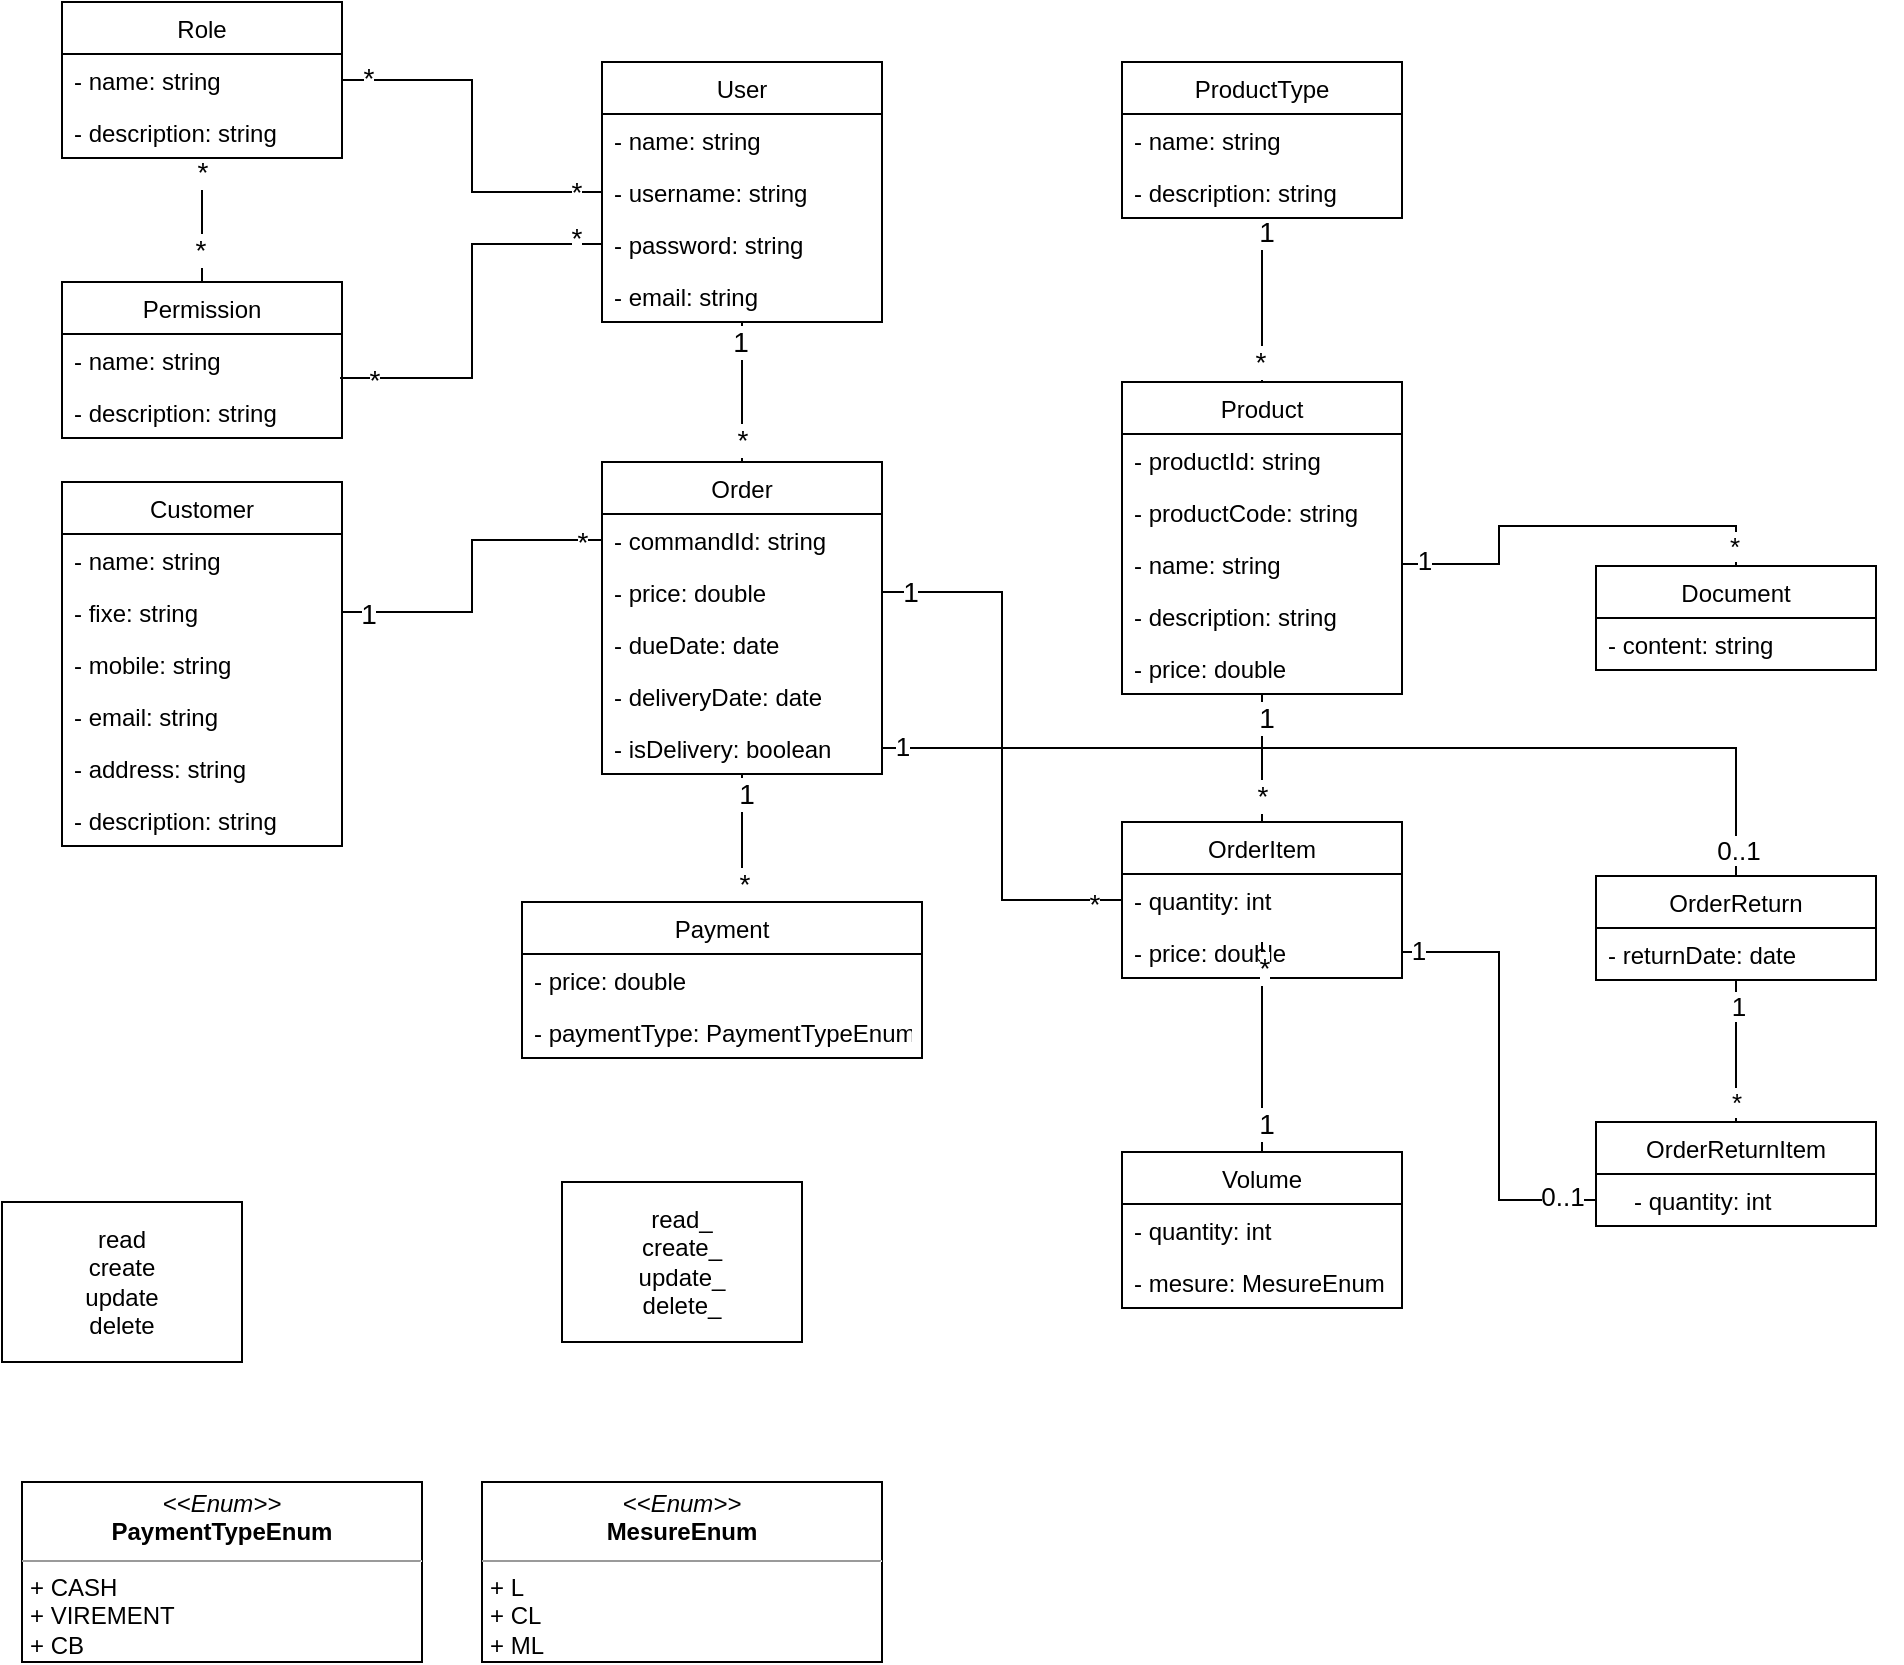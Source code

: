 <mxfile version="15.5.4" type="embed"><diagram id="qxNSoSG71GYbSTTbPRva" name="Page-1"><mxGraphModel dx="507" dy="472" grid="1" gridSize="10" guides="1" tooltips="1" connect="1" arrows="1" fold="1" page="1" pageScale="1" pageWidth="827" pageHeight="1169" math="0" shadow="0"><root><mxCell id="0"/><mxCell id="1" parent="0"/><mxCell id="Ek9n73prsNn7vPPhgxyE-56" style="edgeStyle=orthogonalEdgeStyle;rounded=0;orthogonalLoop=1;jettySize=auto;html=1;entryX=0.5;entryY=0;entryDx=0;entryDy=0;fontSize=14;endArrow=none;endFill=0;" parent="1" source="Ek9n73prsNn7vPPhgxyE-5" target="Ek9n73prsNn7vPPhgxyE-35" edge="1"><mxGeometry relative="1" as="geometry"/></mxCell><mxCell id="Ek9n73prsNn7vPPhgxyE-57" value="*" style="edgeLabel;html=1;align=center;verticalAlign=middle;resizable=0;points=[];fontSize=14;" parent="Ek9n73prsNn7vPPhgxyE-56" vertex="1" connectable="0"><mxGeometry x="0.686" relative="1" as="geometry"><mxPoint as="offset"/></mxGeometry></mxCell><mxCell id="Ek9n73prsNn7vPPhgxyE-58" value="1" style="edgeLabel;html=1;align=center;verticalAlign=middle;resizable=0;points=[];fontSize=14;" parent="Ek9n73prsNn7vPPhgxyE-56" vertex="1" connectable="0"><mxGeometry x="-0.714" y="-1" relative="1" as="geometry"><mxPoint as="offset"/></mxGeometry></mxCell><mxCell id="Ek9n73prsNn7vPPhgxyE-5" value="User" style="swimlane;fontStyle=0;childLayout=stackLayout;horizontal=1;startSize=26;fillColor=none;horizontalStack=0;resizeParent=1;resizeParentMax=0;resizeLast=0;collapsible=1;marginBottom=0;" parent="1" vertex="1"><mxGeometry x="330" y="40" width="140" height="130" as="geometry"/></mxCell><mxCell id="Ek9n73prsNn7vPPhgxyE-11" value="- name: string" style="text;strokeColor=none;fillColor=none;align=left;verticalAlign=top;spacingLeft=4;spacingRight=4;overflow=hidden;rotatable=0;points=[[0,0.5],[1,0.5]];portConstraint=eastwest;" parent="Ek9n73prsNn7vPPhgxyE-5" vertex="1"><mxGeometry y="26" width="140" height="26" as="geometry"/></mxCell><mxCell id="Ek9n73prsNn7vPPhgxyE-6" value="- username: string" style="text;strokeColor=none;fillColor=none;align=left;verticalAlign=top;spacingLeft=4;spacingRight=4;overflow=hidden;rotatable=0;points=[[0,0.5],[1,0.5]];portConstraint=eastwest;" parent="Ek9n73prsNn7vPPhgxyE-5" vertex="1"><mxGeometry y="52" width="140" height="26" as="geometry"/></mxCell><mxCell id="Ek9n73prsNn7vPPhgxyE-7" value="- password: string" style="text;strokeColor=none;fillColor=none;align=left;verticalAlign=top;spacingLeft=4;spacingRight=4;overflow=hidden;rotatable=0;points=[[0,0.5],[1,0.5]];portConstraint=eastwest;" parent="Ek9n73prsNn7vPPhgxyE-5" vertex="1"><mxGeometry y="78" width="140" height="26" as="geometry"/></mxCell><mxCell id="Ek9n73prsNn7vPPhgxyE-8" value="- email: string" style="text;strokeColor=none;fillColor=none;align=left;verticalAlign=top;spacingLeft=4;spacingRight=4;overflow=hidden;rotatable=0;points=[[0,0.5],[1,0.5]];portConstraint=eastwest;" parent="Ek9n73prsNn7vPPhgxyE-5" vertex="1"><mxGeometry y="104" width="140" height="26" as="geometry"/></mxCell><mxCell id="4" style="edgeStyle=orthogonalEdgeStyle;rounded=0;orthogonalLoop=1;jettySize=auto;html=1;endArrow=none;endFill=0;" parent="1" source="Ek9n73prsNn7vPPhgxyE-12" target="Ek9n73prsNn7vPPhgxyE-17" edge="1"><mxGeometry relative="1" as="geometry"/></mxCell><mxCell id="5" value="&lt;font style=&quot;font-size: 14px&quot;&gt;*&lt;/font&gt;" style="edgeLabel;html=1;align=center;verticalAlign=middle;resizable=0;points=[];" parent="4" vertex="1" connectable="0"><mxGeometry x="-0.774" relative="1" as="geometry"><mxPoint as="offset"/></mxGeometry></mxCell><mxCell id="6" value="*" style="edgeLabel;html=1;align=center;verticalAlign=middle;resizable=0;points=[];fontSize=14;" parent="4" vertex="1" connectable="0"><mxGeometry x="0.484" y="-1" relative="1" as="geometry"><mxPoint as="offset"/></mxGeometry></mxCell><mxCell id="Ek9n73prsNn7vPPhgxyE-12" value="Role" style="swimlane;fontStyle=0;childLayout=stackLayout;horizontal=1;startSize=26;fillColor=none;horizontalStack=0;resizeParent=1;resizeParentMax=0;resizeLast=0;collapsible=1;marginBottom=0;" parent="1" vertex="1"><mxGeometry x="60" y="10" width="140" height="78" as="geometry"/></mxCell><mxCell id="Ek9n73prsNn7vPPhgxyE-13" value="- name: string" style="text;strokeColor=none;fillColor=none;align=left;verticalAlign=top;spacingLeft=4;spacingRight=4;overflow=hidden;rotatable=0;points=[[0,0.5],[1,0.5]];portConstraint=eastwest;" parent="Ek9n73prsNn7vPPhgxyE-12" vertex="1"><mxGeometry y="26" width="140" height="26" as="geometry"/></mxCell><mxCell id="Ek9n73prsNn7vPPhgxyE-14" value="- description: string" style="text;strokeColor=none;fillColor=none;align=left;verticalAlign=top;spacingLeft=4;spacingRight=4;overflow=hidden;rotatable=0;points=[[0,0.5],[1,0.5]];portConstraint=eastwest;" parent="Ek9n73prsNn7vPPhgxyE-12" vertex="1"><mxGeometry y="52" width="140" height="26" as="geometry"/></mxCell><mxCell id="Ek9n73prsNn7vPPhgxyE-17" value="Permission" style="swimlane;fontStyle=0;childLayout=stackLayout;horizontal=1;startSize=26;fillColor=none;horizontalStack=0;resizeParent=1;resizeParentMax=0;resizeLast=0;collapsible=1;marginBottom=0;" parent="1" vertex="1"><mxGeometry x="60" y="150" width="140" height="78" as="geometry"/></mxCell><mxCell id="Ek9n73prsNn7vPPhgxyE-18" value="- name: string" style="text;strokeColor=none;fillColor=none;align=left;verticalAlign=top;spacingLeft=4;spacingRight=4;overflow=hidden;rotatable=0;points=[[0,0.5],[1,0.5]];portConstraint=eastwest;" parent="Ek9n73prsNn7vPPhgxyE-17" vertex="1"><mxGeometry y="26" width="140" height="26" as="geometry"/></mxCell><mxCell id="Ek9n73prsNn7vPPhgxyE-19" value="- description: string" style="text;strokeColor=none;fillColor=none;align=left;verticalAlign=top;spacingLeft=4;spacingRight=4;overflow=hidden;rotatable=0;points=[[0,0.5],[1,0.5]];portConstraint=eastwest;" parent="Ek9n73prsNn7vPPhgxyE-17" vertex="1"><mxGeometry y="52" width="140" height="26" as="geometry"/></mxCell><mxCell id="Ek9n73prsNn7vPPhgxyE-65" style="edgeStyle=orthogonalEdgeStyle;rounded=0;orthogonalLoop=1;jettySize=auto;html=1;fontSize=14;endArrow=none;endFill=0;" parent="1" source="Ek9n73prsNn7vPPhgxyE-20" target="Ek9n73prsNn7vPPhgxyE-30" edge="1"><mxGeometry relative="1" as="geometry"/></mxCell><mxCell id="Ek9n73prsNn7vPPhgxyE-66" value="*" style="edgeLabel;html=1;align=center;verticalAlign=middle;resizable=0;points=[];fontSize=14;" parent="Ek9n73prsNn7vPPhgxyE-65" vertex="1" connectable="0"><mxGeometry x="0.6" relative="1" as="geometry"><mxPoint as="offset"/></mxGeometry></mxCell><mxCell id="Ek9n73prsNn7vPPhgxyE-67" value="1" style="edgeLabel;html=1;align=center;verticalAlign=middle;resizable=0;points=[];fontSize=14;" parent="Ek9n73prsNn7vPPhgxyE-65" vertex="1" connectable="0"><mxGeometry x="-0.629" y="2" relative="1" as="geometry"><mxPoint as="offset"/></mxGeometry></mxCell><mxCell id="Ek9n73prsNn7vPPhgxyE-20" value="Product" style="swimlane;fontStyle=0;childLayout=stackLayout;horizontal=1;startSize=26;fillColor=none;horizontalStack=0;resizeParent=1;resizeParentMax=0;resizeLast=0;collapsible=1;marginBottom=0;" parent="1" vertex="1"><mxGeometry x="590" y="200" width="140" height="156" as="geometry"/></mxCell><mxCell id="2" value="- productId: string" style="text;strokeColor=none;fillColor=none;align=left;verticalAlign=top;spacingLeft=4;spacingRight=4;overflow=hidden;rotatable=0;points=[[0,0.5],[1,0.5]];portConstraint=eastwest;" parent="Ek9n73prsNn7vPPhgxyE-20" vertex="1"><mxGeometry y="26" width="140" height="26" as="geometry"/></mxCell><mxCell id="26" value="- productCode: string" style="text;strokeColor=none;fillColor=none;align=left;verticalAlign=top;spacingLeft=4;spacingRight=4;overflow=hidden;rotatable=0;points=[[0,0.5],[1,0.5]];portConstraint=eastwest;" vertex="1" parent="Ek9n73prsNn7vPPhgxyE-20"><mxGeometry y="52" width="140" height="26" as="geometry"/></mxCell><mxCell id="Ek9n73prsNn7vPPhgxyE-21" value="- name: string" style="text;strokeColor=none;fillColor=none;align=left;verticalAlign=top;spacingLeft=4;spacingRight=4;overflow=hidden;rotatable=0;points=[[0,0.5],[1,0.5]];portConstraint=eastwest;" parent="Ek9n73prsNn7vPPhgxyE-20" vertex="1"><mxGeometry y="78" width="140" height="26" as="geometry"/></mxCell><mxCell id="Ek9n73prsNn7vPPhgxyE-22" value="- description: string" style="text;strokeColor=none;fillColor=none;align=left;verticalAlign=top;spacingLeft=4;spacingRight=4;overflow=hidden;rotatable=0;points=[[0,0.5],[1,0.5]];portConstraint=eastwest;" parent="Ek9n73prsNn7vPPhgxyE-20" vertex="1"><mxGeometry y="104" width="140" height="26" as="geometry"/></mxCell><mxCell id="Ek9n73prsNn7vPPhgxyE-23" value="- price: double" style="text;strokeColor=none;fillColor=none;align=left;verticalAlign=top;spacingLeft=4;spacingRight=4;overflow=hidden;rotatable=0;points=[[0,0.5],[1,0.5]];portConstraint=eastwest;" parent="Ek9n73prsNn7vPPhgxyE-20" vertex="1"><mxGeometry y="130" width="140" height="26" as="geometry"/></mxCell><mxCell id="Ek9n73prsNn7vPPhgxyE-71" style="edgeStyle=orthogonalEdgeStyle;rounded=0;orthogonalLoop=1;jettySize=auto;html=1;entryX=0.5;entryY=0;entryDx=0;entryDy=0;fontSize=14;endArrow=none;endFill=0;" parent="1" source="Ek9n73prsNn7vPPhgxyE-25" target="Ek9n73prsNn7vPPhgxyE-20" edge="1"><mxGeometry relative="1" as="geometry"/></mxCell><mxCell id="Ek9n73prsNn7vPPhgxyE-72" value="1" style="edgeLabel;html=1;align=center;verticalAlign=middle;resizable=0;points=[];fontSize=14;" parent="Ek9n73prsNn7vPPhgxyE-71" vertex="1" connectable="0"><mxGeometry x="-0.829" y="2" relative="1" as="geometry"><mxPoint as="offset"/></mxGeometry></mxCell><mxCell id="Ek9n73prsNn7vPPhgxyE-73" value="*" style="edgeLabel;html=1;align=center;verticalAlign=middle;resizable=0;points=[];fontSize=14;" parent="Ek9n73prsNn7vPPhgxyE-71" vertex="1" connectable="0"><mxGeometry x="0.756" y="3" relative="1" as="geometry"><mxPoint x="-4" as="offset"/></mxGeometry></mxCell><mxCell id="Ek9n73prsNn7vPPhgxyE-25" value="ProductType" style="swimlane;fontStyle=0;childLayout=stackLayout;horizontal=1;startSize=26;fillColor=none;horizontalStack=0;resizeParent=1;resizeParentMax=0;resizeLast=0;collapsible=1;marginBottom=0;" parent="1" vertex="1"><mxGeometry x="590" y="40" width="140" height="78" as="geometry"/></mxCell><mxCell id="Ek9n73prsNn7vPPhgxyE-26" value="- name: string" style="text;strokeColor=none;fillColor=none;align=left;verticalAlign=top;spacingLeft=4;spacingRight=4;overflow=hidden;rotatable=0;points=[[0,0.5],[1,0.5]];portConstraint=eastwest;" parent="Ek9n73prsNn7vPPhgxyE-25" vertex="1"><mxGeometry y="26" width="140" height="26" as="geometry"/></mxCell><mxCell id="Ek9n73prsNn7vPPhgxyE-27" value="- description: string" style="text;strokeColor=none;fillColor=none;align=left;verticalAlign=top;spacingLeft=4;spacingRight=4;overflow=hidden;rotatable=0;points=[[0,0.5],[1,0.5]];portConstraint=eastwest;" parent="Ek9n73prsNn7vPPhgxyE-25" vertex="1"><mxGeometry y="52" width="140" height="26" as="geometry"/></mxCell><mxCell id="Ek9n73prsNn7vPPhgxyE-30" value="OrderItem" style="swimlane;fontStyle=0;childLayout=stackLayout;horizontal=1;startSize=26;fillColor=none;horizontalStack=0;resizeParent=1;resizeParentMax=0;resizeLast=0;collapsible=1;marginBottom=0;" parent="1" vertex="1"><mxGeometry x="590" y="420" width="140" height="78" as="geometry"/></mxCell><mxCell id="Ek9n73prsNn7vPPhgxyE-31" value="- quantity: int" style="text;strokeColor=none;fillColor=none;align=left;verticalAlign=top;spacingLeft=4;spacingRight=4;overflow=hidden;rotatable=0;points=[[0,0.5],[1,0.5]];portConstraint=eastwest;" parent="Ek9n73prsNn7vPPhgxyE-30" vertex="1"><mxGeometry y="26" width="140" height="26" as="geometry"/></mxCell><mxCell id="Ek9n73prsNn7vPPhgxyE-33" value="- price: double" style="text;strokeColor=none;fillColor=none;align=left;verticalAlign=top;spacingLeft=4;spacingRight=4;overflow=hidden;rotatable=0;points=[[0,0.5],[1,0.5]];portConstraint=eastwest;" parent="Ek9n73prsNn7vPPhgxyE-30" vertex="1"><mxGeometry y="52" width="140" height="26" as="geometry"/></mxCell><mxCell id="Ek9n73prsNn7vPPhgxyE-68" style="edgeStyle=orthogonalEdgeStyle;rounded=0;orthogonalLoop=1;jettySize=auto;html=1;entryX=0.55;entryY=0;entryDx=0;entryDy=0;entryPerimeter=0;fontSize=14;endArrow=none;endFill=0;" parent="1" source="Ek9n73prsNn7vPPhgxyE-35" target="Ek9n73prsNn7vPPhgxyE-38" edge="1"><mxGeometry relative="1" as="geometry"/></mxCell><mxCell id="Ek9n73prsNn7vPPhgxyE-69" value="1" style="edgeLabel;html=1;align=center;verticalAlign=middle;resizable=0;points=[];fontSize=14;" parent="Ek9n73prsNn7vPPhgxyE-68" vertex="1" connectable="0"><mxGeometry x="-0.707" y="2" relative="1" as="geometry"><mxPoint as="offset"/></mxGeometry></mxCell><mxCell id="Ek9n73prsNn7vPPhgxyE-70" value="*" style="edgeLabel;html=1;align=center;verticalAlign=middle;resizable=0;points=[];fontSize=14;" parent="Ek9n73prsNn7vPPhgxyE-68" vertex="1" connectable="0"><mxGeometry x="0.707" y="1" relative="1" as="geometry"><mxPoint as="offset"/></mxGeometry></mxCell><mxCell id="Ek9n73prsNn7vPPhgxyE-35" value="Order" style="swimlane;fontStyle=0;childLayout=stackLayout;horizontal=1;startSize=26;fillColor=none;horizontalStack=0;resizeParent=1;resizeParentMax=0;resizeLast=0;collapsible=1;marginBottom=0;" parent="1" vertex="1"><mxGeometry x="330" y="240" width="140" height="156" as="geometry"/></mxCell><mxCell id="Ek9n73prsNn7vPPhgxyE-45" value="- commandId: string" style="text;strokeColor=none;fillColor=none;align=left;verticalAlign=top;spacingLeft=4;spacingRight=4;overflow=hidden;rotatable=0;points=[[0,0.5],[1,0.5]];portConstraint=eastwest;" parent="Ek9n73prsNn7vPPhgxyE-35" vertex="1"><mxGeometry y="26" width="140" height="26" as="geometry"/></mxCell><mxCell id="Ek9n73prsNn7vPPhgxyE-37" value="- price: double" style="text;strokeColor=none;fillColor=none;align=left;verticalAlign=top;spacingLeft=4;spacingRight=4;overflow=hidden;rotatable=0;points=[[0,0.5],[1,0.5]];portConstraint=eastwest;" parent="Ek9n73prsNn7vPPhgxyE-35" vertex="1"><mxGeometry y="52" width="140" height="26" as="geometry"/></mxCell><mxCell id="23" value="- dueDate: date" style="text;strokeColor=none;fillColor=none;align=left;verticalAlign=top;spacingLeft=4;spacingRight=4;overflow=hidden;rotatable=0;points=[[0,0.5],[1,0.5]];portConstraint=eastwest;" vertex="1" parent="Ek9n73prsNn7vPPhgxyE-35"><mxGeometry y="78" width="140" height="26" as="geometry"/></mxCell><mxCell id="24" value="- deliveryDate: date" style="text;strokeColor=none;fillColor=none;align=left;verticalAlign=top;spacingLeft=4;spacingRight=4;overflow=hidden;rotatable=0;points=[[0,0.5],[1,0.5]];portConstraint=eastwest;" vertex="1" parent="Ek9n73prsNn7vPPhgxyE-35"><mxGeometry y="104" width="140" height="26" as="geometry"/></mxCell><mxCell id="25" value="- isDelivery: boolean" style="text;strokeColor=none;fillColor=none;align=left;verticalAlign=top;spacingLeft=4;spacingRight=4;overflow=hidden;rotatable=0;points=[[0,0.5],[1,0.5]];portConstraint=eastwest;" vertex="1" parent="Ek9n73prsNn7vPPhgxyE-35"><mxGeometry y="130" width="140" height="26" as="geometry"/></mxCell><mxCell id="Ek9n73prsNn7vPPhgxyE-38" value="Payment" style="swimlane;fontStyle=0;childLayout=stackLayout;horizontal=1;startSize=26;fillColor=none;horizontalStack=0;resizeParent=1;resizeParentMax=0;resizeLast=0;collapsible=1;marginBottom=0;" parent="1" vertex="1"><mxGeometry x="290" y="460" width="200" height="78" as="geometry"/></mxCell><mxCell id="Ek9n73prsNn7vPPhgxyE-39" value="- price: double" style="text;strokeColor=none;fillColor=none;align=left;verticalAlign=top;spacingLeft=4;spacingRight=4;overflow=hidden;rotatable=0;points=[[0,0.5],[1,0.5]];portConstraint=eastwest;" parent="Ek9n73prsNn7vPPhgxyE-38" vertex="1"><mxGeometry y="26" width="200" height="26" as="geometry"/></mxCell><mxCell id="Ek9n73prsNn7vPPhgxyE-40" value="- paymentType: PaymentTypeEnum" style="text;strokeColor=none;fillColor=none;align=left;verticalAlign=top;spacingLeft=4;spacingRight=4;overflow=hidden;rotatable=0;points=[[0,0.5],[1,0.5]];portConstraint=eastwest;" parent="Ek9n73prsNn7vPPhgxyE-38" vertex="1"><mxGeometry y="52" width="200" height="26" as="geometry"/></mxCell><mxCell id="Ek9n73prsNn7vPPhgxyE-41" value="&lt;p style=&quot;margin: 0px ; margin-top: 4px ; text-align: center&quot;&gt;&lt;i&gt;&amp;lt;&amp;lt;Enum&amp;gt;&amp;gt;&lt;/i&gt;&lt;br&gt;&lt;b&gt;MesureEnum&lt;/b&gt;&lt;/p&gt;&lt;hr size=&quot;1&quot;&gt;&lt;p style=&quot;margin: 0px ; margin-left: 4px&quot;&gt;+ L&lt;br&gt;+ CL&lt;/p&gt;&lt;p style=&quot;margin: 0px ; margin-left: 4px&quot;&gt;+ ML&lt;/p&gt;&lt;hr size=&quot;1&quot;&gt;&lt;p style=&quot;margin: 0px ; margin-left: 4px&quot;&gt;&lt;br&gt;&lt;/p&gt;" style="verticalAlign=top;align=left;overflow=fill;fontSize=12;fontFamily=Helvetica;html=1;" parent="1" vertex="1"><mxGeometry x="270" y="750" width="200" height="90" as="geometry"/></mxCell><mxCell id="Ek9n73prsNn7vPPhgxyE-42" value="Customer" style="swimlane;fontStyle=0;childLayout=stackLayout;horizontal=1;startSize=26;fillColor=none;horizontalStack=0;resizeParent=1;resizeParentMax=0;resizeLast=0;collapsible=1;marginBottom=0;" parent="1" vertex="1"><mxGeometry x="60" y="250" width="140" height="182" as="geometry"/></mxCell><mxCell id="Ek9n73prsNn7vPPhgxyE-43" value="- name: string" style="text;strokeColor=none;fillColor=none;align=left;verticalAlign=top;spacingLeft=4;spacingRight=4;overflow=hidden;rotatable=0;points=[[0,0.5],[1,0.5]];portConstraint=eastwest;" parent="Ek9n73prsNn7vPPhgxyE-42" vertex="1"><mxGeometry y="26" width="140" height="26" as="geometry"/></mxCell><mxCell id="Ek9n73prsNn7vPPhgxyE-46" value="- fixe: string" style="text;strokeColor=none;fillColor=none;align=left;verticalAlign=top;spacingLeft=4;spacingRight=4;overflow=hidden;rotatable=0;points=[[0,0.5],[1,0.5]];portConstraint=eastwest;" parent="Ek9n73prsNn7vPPhgxyE-42" vertex="1"><mxGeometry y="52" width="140" height="26" as="geometry"/></mxCell><mxCell id="Ek9n73prsNn7vPPhgxyE-47" value="- mobile: string" style="text;strokeColor=none;fillColor=none;align=left;verticalAlign=top;spacingLeft=4;spacingRight=4;overflow=hidden;rotatable=0;points=[[0,0.5],[1,0.5]];portConstraint=eastwest;" parent="Ek9n73prsNn7vPPhgxyE-42" vertex="1"><mxGeometry y="78" width="140" height="26" as="geometry"/></mxCell><mxCell id="Ek9n73prsNn7vPPhgxyE-48" value="- email: string" style="text;strokeColor=none;fillColor=none;align=left;verticalAlign=top;spacingLeft=4;spacingRight=4;overflow=hidden;rotatable=0;points=[[0,0.5],[1,0.5]];portConstraint=eastwest;" parent="Ek9n73prsNn7vPPhgxyE-42" vertex="1"><mxGeometry y="104" width="140" height="26" as="geometry"/></mxCell><mxCell id="3" value="- address: string" style="text;strokeColor=none;fillColor=none;align=left;verticalAlign=top;spacingLeft=4;spacingRight=4;overflow=hidden;rotatable=0;points=[[0,0.5],[1,0.5]];portConstraint=eastwest;" parent="Ek9n73prsNn7vPPhgxyE-42" vertex="1"><mxGeometry y="130" width="140" height="26" as="geometry"/></mxCell><mxCell id="Ek9n73prsNn7vPPhgxyE-44" value="- description: string" style="text;strokeColor=none;fillColor=none;align=left;verticalAlign=top;spacingLeft=4;spacingRight=4;overflow=hidden;rotatable=0;points=[[0,0.5],[1,0.5]];portConstraint=eastwest;" parent="Ek9n73prsNn7vPPhgxyE-42" vertex="1"><mxGeometry y="156" width="140" height="26" as="geometry"/></mxCell><mxCell id="Ek9n73prsNn7vPPhgxyE-49" style="edgeStyle=orthogonalEdgeStyle;rounded=0;orthogonalLoop=1;jettySize=auto;html=1;endArrow=none;endFill=0;" parent="1" source="Ek9n73prsNn7vPPhgxyE-6" target="Ek9n73prsNn7vPPhgxyE-13" edge="1"><mxGeometry relative="1" as="geometry"/></mxCell><mxCell id="Ek9n73prsNn7vPPhgxyE-50" value="&lt;font style=&quot;font-size: 14px&quot;&gt;*&lt;/font&gt;" style="edgeLabel;html=1;align=center;verticalAlign=middle;resizable=0;points=[];" parent="Ek9n73prsNn7vPPhgxyE-49" vertex="1" connectable="0"><mxGeometry x="0.859" y="-1" relative="1" as="geometry"><mxPoint as="offset"/></mxGeometry></mxCell><mxCell id="Ek9n73prsNn7vPPhgxyE-55" value="*" style="edgeLabel;html=1;align=center;verticalAlign=middle;resizable=0;points=[];fontSize=14;" parent="Ek9n73prsNn7vPPhgxyE-49" vertex="1" connectable="0"><mxGeometry x="-0.859" relative="1" as="geometry"><mxPoint as="offset"/></mxGeometry></mxCell><mxCell id="Ek9n73prsNn7vPPhgxyE-52" style="edgeStyle=orthogonalEdgeStyle;rounded=0;orthogonalLoop=1;jettySize=auto;html=1;entryX=0.993;entryY=0.846;entryDx=0;entryDy=0;entryPerimeter=0;endArrow=none;endFill=0;" parent="1" source="Ek9n73prsNn7vPPhgxyE-7" target="Ek9n73prsNn7vPPhgxyE-18" edge="1"><mxGeometry relative="1" as="geometry"/></mxCell><mxCell id="Ek9n73prsNn7vPPhgxyE-53" value="&lt;font style=&quot;font-size: 14px;&quot;&gt;*&lt;/font&gt;" style="edgeLabel;html=1;align=center;verticalAlign=middle;resizable=0;points=[];" parent="Ek9n73prsNn7vPPhgxyE-52" vertex="1" connectable="0"><mxGeometry x="0.829" y="1" relative="1" as="geometry"><mxPoint as="offset"/></mxGeometry></mxCell><mxCell id="Ek9n73prsNn7vPPhgxyE-54" value="*" style="edgeLabel;html=1;align=center;verticalAlign=middle;resizable=0;points=[];fontSize=14;" parent="Ek9n73prsNn7vPPhgxyE-52" vertex="1" connectable="0"><mxGeometry x="-0.869" y="-3" relative="1" as="geometry"><mxPoint as="offset"/></mxGeometry></mxCell><mxCell id="Ek9n73prsNn7vPPhgxyE-59" style="edgeStyle=orthogonalEdgeStyle;rounded=0;orthogonalLoop=1;jettySize=auto;html=1;fontSize=14;endArrow=none;endFill=0;" parent="1" source="Ek9n73prsNn7vPPhgxyE-46" target="Ek9n73prsNn7vPPhgxyE-45" edge="1"><mxGeometry relative="1" as="geometry"/></mxCell><mxCell id="Ek9n73prsNn7vPPhgxyE-60" value="1" style="edgeLabel;html=1;align=center;verticalAlign=middle;resizable=0;points=[];fontSize=14;" parent="Ek9n73prsNn7vPPhgxyE-59" vertex="1" connectable="0"><mxGeometry x="-0.843" y="-1" relative="1" as="geometry"><mxPoint as="offset"/></mxGeometry></mxCell><mxCell id="Ek9n73prsNn7vPPhgxyE-61" value="*" style="edgeLabel;html=1;align=center;verticalAlign=middle;resizable=0;points=[];fontSize=14;" parent="Ek9n73prsNn7vPPhgxyE-59" vertex="1" connectable="0"><mxGeometry x="0.879" y="-1" relative="1" as="geometry"><mxPoint as="offset"/></mxGeometry></mxCell><mxCell id="Ek9n73prsNn7vPPhgxyE-62" style="edgeStyle=orthogonalEdgeStyle;rounded=0;orthogonalLoop=1;jettySize=auto;html=1;entryX=0;entryY=0.5;entryDx=0;entryDy=0;fontSize=14;endArrow=none;endFill=0;" parent="1" source="Ek9n73prsNn7vPPhgxyE-37" target="Ek9n73prsNn7vPPhgxyE-31" edge="1"><mxGeometry relative="1" as="geometry"/></mxCell><mxCell id="Ek9n73prsNn7vPPhgxyE-63" value="1" style="edgeLabel;html=1;align=center;verticalAlign=middle;resizable=0;points=[];fontSize=14;" parent="Ek9n73prsNn7vPPhgxyE-62" vertex="1" connectable="0"><mxGeometry x="-0.898" relative="1" as="geometry"><mxPoint as="offset"/></mxGeometry></mxCell><mxCell id="Ek9n73prsNn7vPPhgxyE-64" value="*" style="edgeLabel;html=1;align=center;verticalAlign=middle;resizable=0;points=[];fontSize=14;" parent="Ek9n73prsNn7vPPhgxyE-62" vertex="1" connectable="0"><mxGeometry x="0.898" y="-2" relative="1" as="geometry"><mxPoint as="offset"/></mxGeometry></mxCell><mxCell id="7" value="read&lt;br&gt;create&lt;br&gt;update&lt;br&gt;delete" style="rounded=0;whiteSpace=wrap;html=1;" parent="1" vertex="1"><mxGeometry x="30" y="610" width="120" height="80" as="geometry"/></mxCell><mxCell id="8" value="read_&lt;br&gt;create_&lt;br&gt;update_&lt;br&gt;delete_" style="rounded=0;whiteSpace=wrap;html=1;" parent="1" vertex="1"><mxGeometry x="310" y="600" width="120" height="80" as="geometry"/></mxCell><mxCell id="12" style="edgeStyle=orthogonalEdgeStyle;rounded=0;orthogonalLoop=1;jettySize=auto;html=1;endArrow=none;endFill=0;" parent="1" source="9" edge="1"><mxGeometry relative="1" as="geometry"><mxPoint x="660" y="480" as="targetPoint"/></mxGeometry></mxCell><mxCell id="13" value="&lt;font style=&quot;font-size: 14px&quot;&gt;*&lt;/font&gt;" style="edgeLabel;html=1;align=center;verticalAlign=middle;resizable=0;points=[];" parent="12" vertex="1" connectable="0"><mxGeometry x="0.752" y="-1" relative="1" as="geometry"><mxPoint as="offset"/></mxGeometry></mxCell><mxCell id="14" value="1" style="edgeLabel;html=1;align=center;verticalAlign=middle;resizable=0;points=[];fontSize=14;" parent="12" vertex="1" connectable="0"><mxGeometry x="-0.733" y="-2" relative="1" as="geometry"><mxPoint as="offset"/></mxGeometry></mxCell><mxCell id="9" value="Volume" style="swimlane;fontStyle=0;childLayout=stackLayout;horizontal=1;startSize=26;fillColor=none;horizontalStack=0;resizeParent=1;resizeParentMax=0;resizeLast=0;collapsible=1;marginBottom=0;" parent="1" vertex="1"><mxGeometry x="590" y="585" width="140" height="78" as="geometry"/></mxCell><mxCell id="10" value="- quantity: int" style="text;strokeColor=none;fillColor=none;align=left;verticalAlign=top;spacingLeft=4;spacingRight=4;overflow=hidden;rotatable=0;points=[[0,0.5],[1,0.5]];portConstraint=eastwest;" parent="9" vertex="1"><mxGeometry y="26" width="140" height="26" as="geometry"/></mxCell><mxCell id="11" value="- mesure: MesureEnum" style="text;strokeColor=none;fillColor=none;align=left;verticalAlign=top;spacingLeft=4;spacingRight=4;overflow=hidden;rotatable=0;points=[[0,0.5],[1,0.5]];portConstraint=eastwest;" parent="9" vertex="1"><mxGeometry y="52" width="140" height="26" as="geometry"/></mxCell><mxCell id="15" value="&lt;p style=&quot;margin: 0px ; margin-top: 4px ; text-align: center&quot;&gt;&lt;i&gt;&amp;lt;&amp;lt;Enum&amp;gt;&amp;gt;&lt;/i&gt;&lt;br&gt;&lt;b&gt;PaymentTypeEnum&lt;/b&gt;&lt;/p&gt;&lt;hr size=&quot;1&quot;&gt;&lt;p style=&quot;margin: 0px ; margin-left: 4px&quot;&gt;+ CASH&lt;br&gt;+ VIREMENT&lt;/p&gt;&lt;p style=&quot;margin: 0px ; margin-left: 4px&quot;&gt;+ CB&lt;/p&gt;&lt;hr size=&quot;1&quot;&gt;&lt;p style=&quot;margin: 0px ; margin-left: 4px&quot;&gt;&lt;br&gt;&lt;/p&gt;" style="verticalAlign=top;align=left;overflow=fill;fontSize=12;fontFamily=Helvetica;html=1;" parent="1" vertex="1"><mxGeometry x="40" y="750" width="200" height="90" as="geometry"/></mxCell><mxCell id="16" value="Document" style="swimlane;fontStyle=0;childLayout=stackLayout;horizontal=1;startSize=26;fillColor=none;horizontalStack=0;resizeParent=1;resizeParentMax=0;resizeLast=0;collapsible=1;marginBottom=0;" vertex="1" parent="1"><mxGeometry x="827" y="292" width="140" height="52" as="geometry"/></mxCell><mxCell id="17" value="- content: string" style="text;strokeColor=none;fillColor=none;align=left;verticalAlign=top;spacingLeft=4;spacingRight=4;overflow=hidden;rotatable=0;points=[[0,0.5],[1,0.5]];portConstraint=eastwest;" vertex="1" parent="16"><mxGeometry y="26" width="140" height="26" as="geometry"/></mxCell><mxCell id="19" style="edgeStyle=orthogonalEdgeStyle;rounded=0;orthogonalLoop=1;jettySize=auto;html=1;entryX=0.5;entryY=0;entryDx=0;entryDy=0;endArrow=none;endFill=0;" edge="1" parent="1" source="Ek9n73prsNn7vPPhgxyE-21" target="16"><mxGeometry relative="1" as="geometry"/></mxCell><mxCell id="20" value="&lt;font style=&quot;font-size: 13px&quot;&gt;1&lt;/font&gt;" style="edgeLabel;html=1;align=center;verticalAlign=middle;resizable=0;points=[];" vertex="1" connectable="0" parent="19"><mxGeometry x="-0.898" y="2" relative="1" as="geometry"><mxPoint as="offset"/></mxGeometry></mxCell><mxCell id="21" value="&lt;font style=&quot;font-size: 13px&quot;&gt;*&lt;/font&gt;" style="edgeLabel;html=1;align=center;verticalAlign=middle;resizable=0;points=[];" vertex="1" connectable="0" parent="19"><mxGeometry x="0.898" y="-1" relative="1" as="geometry"><mxPoint as="offset"/></mxGeometry></mxCell><mxCell id="33" style="edgeStyle=orthogonalEdgeStyle;rounded=0;orthogonalLoop=1;jettySize=auto;html=1;entryX=1;entryY=0.5;entryDx=0;entryDy=0;fontSize=13;endArrow=none;endFill=0;" edge="1" parent="1" source="27" target="25"><mxGeometry relative="1" as="geometry"/></mxCell><mxCell id="46" value="1" style="edgeLabel;html=1;align=center;verticalAlign=middle;resizable=0;points=[];fontSize=13;" vertex="1" connectable="0" parent="33"><mxGeometry x="0.959" y="-1" relative="1" as="geometry"><mxPoint as="offset"/></mxGeometry></mxCell><mxCell id="47" value="0..1" style="edgeLabel;html=1;align=center;verticalAlign=middle;resizable=0;points=[];fontSize=13;" vertex="1" connectable="0" parent="33"><mxGeometry x="-0.947" y="-1" relative="1" as="geometry"><mxPoint as="offset"/></mxGeometry></mxCell><mxCell id="43" style="edgeStyle=orthogonalEdgeStyle;rounded=0;orthogonalLoop=1;jettySize=auto;html=1;entryX=0.5;entryY=0;entryDx=0;entryDy=0;fontSize=13;endArrow=none;endFill=0;" edge="1" parent="1" source="27" target="40"><mxGeometry relative="1" as="geometry"/></mxCell><mxCell id="48" value="1" style="edgeLabel;html=1;align=center;verticalAlign=middle;resizable=0;points=[];fontSize=13;" vertex="1" connectable="0" parent="43"><mxGeometry x="-0.634" y="1" relative="1" as="geometry"><mxPoint as="offset"/></mxGeometry></mxCell><mxCell id="49" value="*" style="edgeLabel;html=1;align=center;verticalAlign=middle;resizable=0;points=[];fontSize=13;" vertex="1" connectable="0" parent="43"><mxGeometry x="0.718" relative="1" as="geometry"><mxPoint as="offset"/></mxGeometry></mxCell><mxCell id="27" value="OrderReturn" style="swimlane;fontStyle=0;childLayout=stackLayout;horizontal=1;startSize=26;fillColor=none;horizontalStack=0;resizeParent=1;resizeParentMax=0;resizeLast=0;collapsible=1;marginBottom=0;" vertex="1" parent="1"><mxGeometry x="827" y="447" width="140" height="52" as="geometry"/></mxCell><mxCell id="29" value="- returnDate: date" style="text;strokeColor=none;fillColor=none;align=left;verticalAlign=top;spacingLeft=4;spacingRight=4;overflow=hidden;rotatable=0;points=[[0,0.5],[1,0.5]];portConstraint=eastwest;" vertex="1" parent="27"><mxGeometry y="26" width="140" height="26" as="geometry"/></mxCell><mxCell id="40" value="OrderReturnItem" style="swimlane;fontStyle=0;childLayout=stackLayout;horizontal=1;startSize=26;fillColor=none;horizontalStack=0;resizeParent=1;resizeParentMax=0;resizeLast=0;collapsible=1;marginBottom=0;" vertex="1" parent="1"><mxGeometry x="827" y="570" width="140" height="52" as="geometry"/></mxCell><mxCell id="45" style="edgeStyle=orthogonalEdgeStyle;rounded=0;orthogonalLoop=1;jettySize=auto;html=1;entryX=1;entryY=0.5;entryDx=0;entryDy=0;fontSize=13;endArrow=none;endFill=0;exitX=0;exitY=0.75;exitDx=0;exitDy=0;" edge="1" parent="1" source="40" target="Ek9n73prsNn7vPPhgxyE-33"><mxGeometry relative="1" as="geometry"><mxPoint x="820" y="609" as="sourcePoint"/></mxGeometry></mxCell><mxCell id="50" value="1" style="edgeLabel;html=1;align=center;verticalAlign=middle;resizable=0;points=[];fontSize=13;" vertex="1" connectable="0" parent="45"><mxGeometry x="0.928" y="-1" relative="1" as="geometry"><mxPoint as="offset"/></mxGeometry></mxCell><mxCell id="51" value="0..1" style="edgeLabel;html=1;align=center;verticalAlign=middle;resizable=0;points=[];fontSize=13;" vertex="1" connectable="0" parent="45"><mxGeometry x="-0.955" y="-2" relative="1" as="geometry"><mxPoint x="-12" as="offset"/></mxGeometry></mxCell><mxCell id="52" style="edgeStyle=orthogonalEdgeStyle;rounded=0;orthogonalLoop=1;jettySize=auto;html=1;fontSize=13;endArrow=none;endFill=0;" edge="1" parent="1"><mxGeometry relative="1" as="geometry"><mxPoint x="820" y="609" as="targetPoint"/><mxPoint x="820" y="609" as="sourcePoint"/></mxGeometry></mxCell><mxCell id="41" value="- quantity: int" style="text;strokeColor=none;fillColor=none;align=left;verticalAlign=top;spacingLeft=4;spacingRight=4;overflow=hidden;rotatable=0;points=[[0,0.5],[1,0.5]];portConstraint=eastwest;" vertex="1" parent="1"><mxGeometry x="840" y="596" width="140" height="26" as="geometry"/></mxCell></root></mxGraphModel></diagram></mxfile>